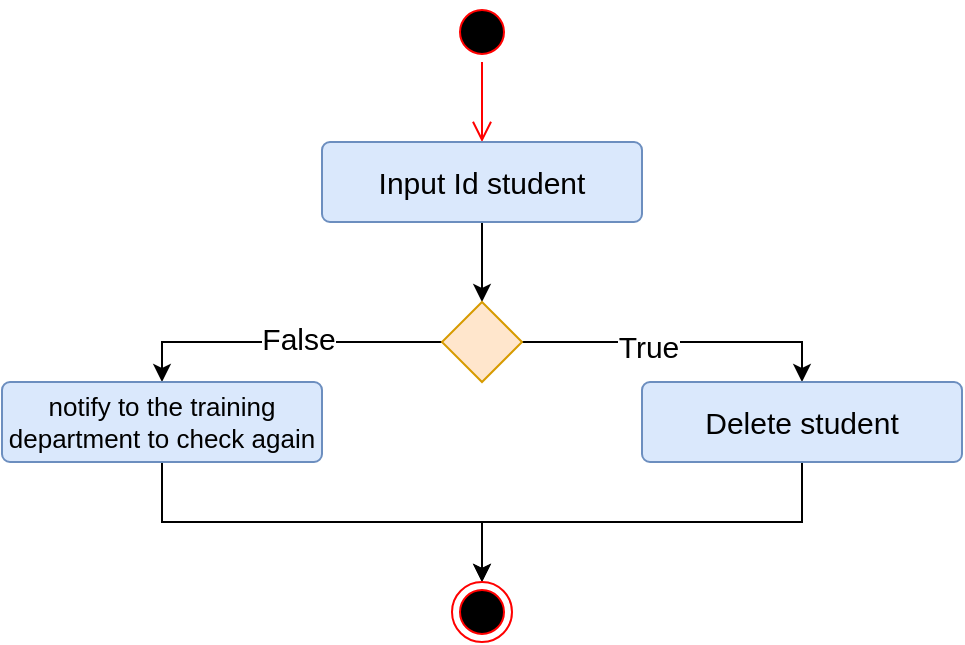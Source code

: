 <mxfile version="14.7.4" type="github"><diagram id="RQgfuu7k28ZeZjskrVAu" name="Page-1"><mxGraphModel dx="946" dy="645" grid="1" gridSize="10" guides="1" tooltips="1" connect="1" arrows="1" fold="1" page="1" pageScale="1" pageWidth="1169" pageHeight="1654" math="0" shadow="0"><root><mxCell id="0"/><mxCell id="1" parent="0"/><mxCell id="FV-xSS21e0ryLA-TO2qS-1" value="" style="ellipse;html=1;shape=startState;fillColor=#000000;strokeColor=#ff0000;" vertex="1" parent="1"><mxGeometry x="465" y="50" width="30" height="30" as="geometry"/></mxCell><mxCell id="FV-xSS21e0ryLA-TO2qS-2" value="" style="edgeStyle=orthogonalEdgeStyle;html=1;verticalAlign=bottom;endArrow=open;endSize=8;strokeColor=#ff0000;entryX=0.5;entryY=0;entryDx=0;entryDy=0;" edge="1" source="FV-xSS21e0ryLA-TO2qS-1" parent="1" target="FV-xSS21e0ryLA-TO2qS-3"><mxGeometry relative="1" as="geometry"><mxPoint x="465" y="120" as="targetPoint"/></mxGeometry></mxCell><mxCell id="FV-xSS21e0ryLA-TO2qS-9" style="edgeStyle=orthogonalEdgeStyle;rounded=0;orthogonalLoop=1;jettySize=auto;html=1;exitX=0.5;exitY=1;exitDx=0;exitDy=0;entryX=0.5;entryY=0;entryDx=0;entryDy=0;" edge="1" parent="1" source="FV-xSS21e0ryLA-TO2qS-3" target="FV-xSS21e0ryLA-TO2qS-6"><mxGeometry relative="1" as="geometry"/></mxCell><mxCell id="FV-xSS21e0ryLA-TO2qS-3" value="&lt;span style=&quot;font-size: 15px&quot;&gt;Input Id student&lt;/span&gt;" style="rounded=1;arcSize=10;whiteSpace=wrap;html=1;align=center;fillColor=#dae8fc;strokeColor=#6c8ebf;" vertex="1" parent="1"><mxGeometry x="400" y="120" width="160" height="40" as="geometry"/></mxCell><mxCell id="FV-xSS21e0ryLA-TO2qS-10" style="edgeStyle=orthogonalEdgeStyle;rounded=0;orthogonalLoop=1;jettySize=auto;html=1;exitX=1;exitY=0.5;exitDx=0;exitDy=0;entryX=0.5;entryY=0;entryDx=0;entryDy=0;" edge="1" parent="1" source="FV-xSS21e0ryLA-TO2qS-6" target="FV-xSS21e0ryLA-TO2qS-7"><mxGeometry relative="1" as="geometry"/></mxCell><mxCell id="FV-xSS21e0ryLA-TO2qS-13" value="True" style="edgeLabel;html=1;align=center;verticalAlign=middle;resizable=0;points=[];fontSize=15;" vertex="1" connectable="0" parent="FV-xSS21e0ryLA-TO2qS-10"><mxGeometry x="-0.212" y="-2" relative="1" as="geometry"><mxPoint as="offset"/></mxGeometry></mxCell><mxCell id="FV-xSS21e0ryLA-TO2qS-11" style="edgeStyle=orthogonalEdgeStyle;rounded=0;orthogonalLoop=1;jettySize=auto;html=1;exitX=0;exitY=0.5;exitDx=0;exitDy=0;entryX=0.5;entryY=0;entryDx=0;entryDy=0;" edge="1" parent="1" source="FV-xSS21e0ryLA-TO2qS-6" target="FV-xSS21e0ryLA-TO2qS-8"><mxGeometry relative="1" as="geometry"/></mxCell><mxCell id="FV-xSS21e0ryLA-TO2qS-12" value="False" style="edgeLabel;html=1;align=center;verticalAlign=middle;resizable=0;points=[];fontSize=15;" vertex="1" connectable="0" parent="FV-xSS21e0ryLA-TO2qS-11"><mxGeometry x="-0.1" y="-2" relative="1" as="geometry"><mxPoint as="offset"/></mxGeometry></mxCell><mxCell id="FV-xSS21e0ryLA-TO2qS-6" value="" style="rhombus;whiteSpace=wrap;html=1;fillColor=#ffe6cc;strokeColor=#d79b00;" vertex="1" parent="1"><mxGeometry x="460" y="200" width="40" height="40" as="geometry"/></mxCell><mxCell id="FV-xSS21e0ryLA-TO2qS-16" style="edgeStyle=orthogonalEdgeStyle;rounded=0;orthogonalLoop=1;jettySize=auto;html=1;exitX=0.5;exitY=1;exitDx=0;exitDy=0;fontSize=15;" edge="1" parent="1" source="FV-xSS21e0ryLA-TO2qS-7" target="FV-xSS21e0ryLA-TO2qS-14"><mxGeometry relative="1" as="geometry"/></mxCell><mxCell id="FV-xSS21e0ryLA-TO2qS-7" value="&lt;span style=&quot;font-size: 15px&quot;&gt;Delete student&lt;/span&gt;" style="rounded=1;arcSize=10;whiteSpace=wrap;html=1;align=center;fillColor=#dae8fc;strokeColor=#6c8ebf;" vertex="1" parent="1"><mxGeometry x="560" y="240" width="160" height="40" as="geometry"/></mxCell><mxCell id="FV-xSS21e0ryLA-TO2qS-17" style="edgeStyle=orthogonalEdgeStyle;rounded=0;orthogonalLoop=1;jettySize=auto;html=1;exitX=0.5;exitY=1;exitDx=0;exitDy=0;entryX=0.5;entryY=0;entryDx=0;entryDy=0;fontSize=15;" edge="1" parent="1" source="FV-xSS21e0ryLA-TO2qS-8" target="FV-xSS21e0ryLA-TO2qS-14"><mxGeometry relative="1" as="geometry"/></mxCell><mxCell id="FV-xSS21e0ryLA-TO2qS-8" value="&lt;font style=&quot;font-size: 13px&quot;&gt;notify to the training department to check again&lt;/font&gt;" style="rounded=1;arcSize=10;whiteSpace=wrap;html=1;align=center;fillColor=#dae8fc;strokeColor=#6c8ebf;" vertex="1" parent="1"><mxGeometry x="240" y="240" width="160" height="40" as="geometry"/></mxCell><mxCell id="FV-xSS21e0ryLA-TO2qS-14" value="" style="ellipse;html=1;shape=endState;fillColor=#000000;strokeColor=#ff0000;fontSize=15;verticalAlign=middle;" vertex="1" parent="1"><mxGeometry x="465" y="340" width="30" height="30" as="geometry"/></mxCell></root></mxGraphModel></diagram></mxfile>